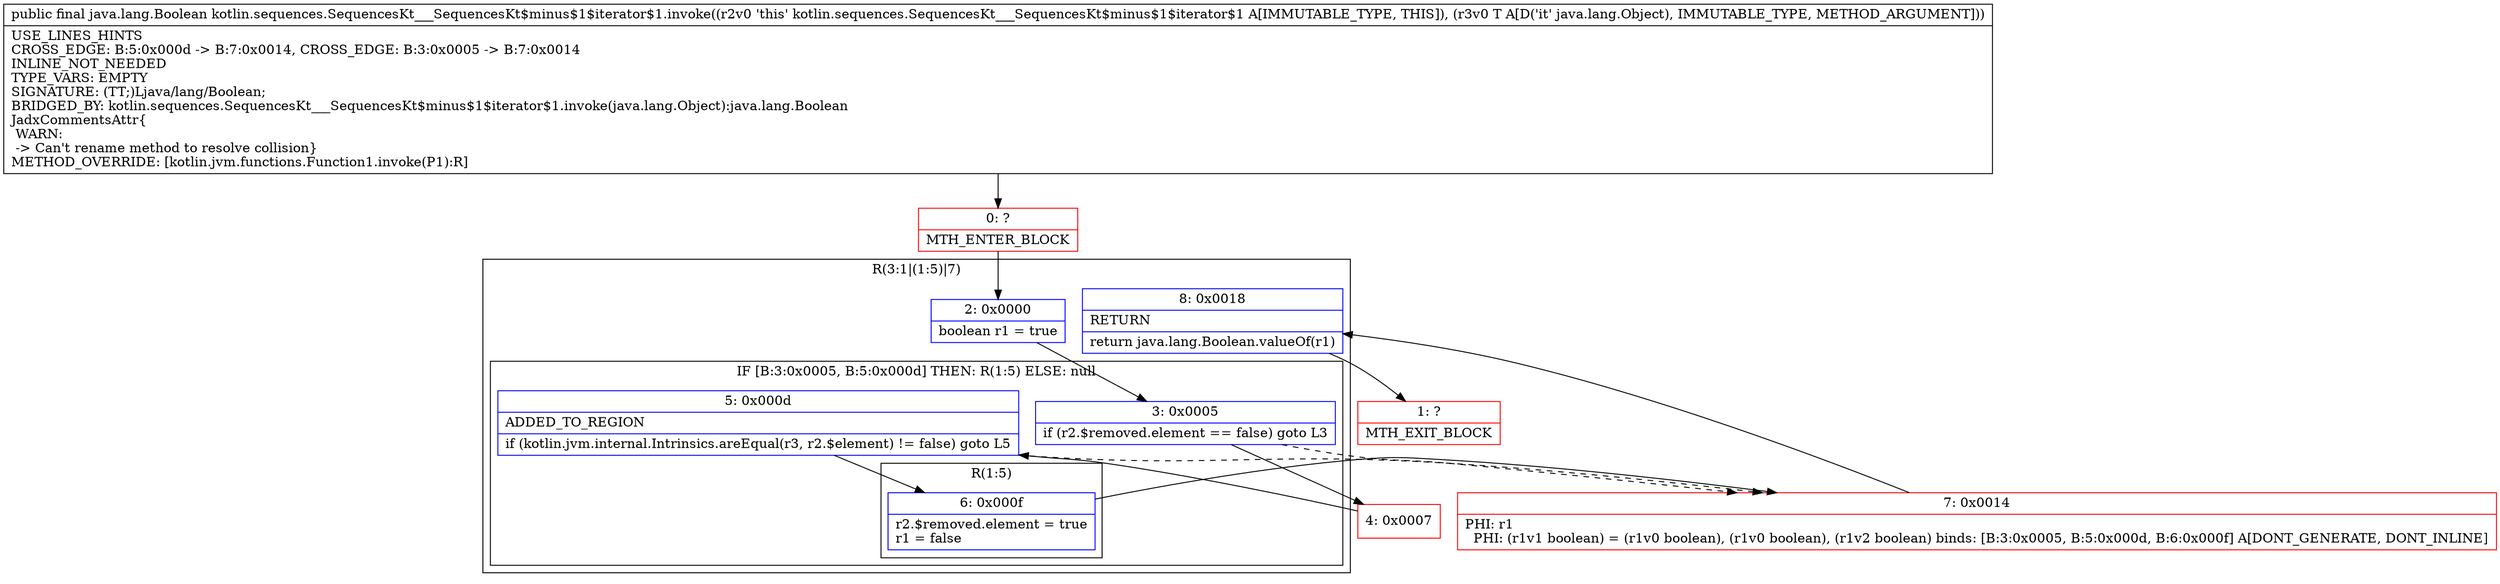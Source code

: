 digraph "CFG forkotlin.sequences.SequencesKt___SequencesKt$minus$1$iterator$1.invoke(Ljava\/lang\/Object;)Ljava\/lang\/Boolean;" {
subgraph cluster_Region_2121173991 {
label = "R(3:1|(1:5)|7)";
node [shape=record,color=blue];
Node_2 [shape=record,label="{2\:\ 0x0000|boolean r1 = true\l}"];
subgraph cluster_IfRegion_2056857118 {
label = "IF [B:3:0x0005, B:5:0x000d] THEN: R(1:5) ELSE: null";
node [shape=record,color=blue];
Node_3 [shape=record,label="{3\:\ 0x0005|if (r2.$removed.element == false) goto L3\l}"];
Node_5 [shape=record,label="{5\:\ 0x000d|ADDED_TO_REGION\l|if (kotlin.jvm.internal.Intrinsics.areEqual(r3, r2.$element) != false) goto L5\l}"];
subgraph cluster_Region_984667892 {
label = "R(1:5)";
node [shape=record,color=blue];
Node_6 [shape=record,label="{6\:\ 0x000f|r2.$removed.element = true\lr1 = false\l}"];
}
}
Node_8 [shape=record,label="{8\:\ 0x0018|RETURN\l|return java.lang.Boolean.valueOf(r1)\l}"];
}
Node_0 [shape=record,color=red,label="{0\:\ ?|MTH_ENTER_BLOCK\l}"];
Node_4 [shape=record,color=red,label="{4\:\ 0x0007}"];
Node_7 [shape=record,color=red,label="{7\:\ 0x0014|PHI: r1 \l  PHI: (r1v1 boolean) = (r1v0 boolean), (r1v0 boolean), (r1v2 boolean) binds: [B:3:0x0005, B:5:0x000d, B:6:0x000f] A[DONT_GENERATE, DONT_INLINE]\l}"];
Node_1 [shape=record,color=red,label="{1\:\ ?|MTH_EXIT_BLOCK\l}"];
MethodNode[shape=record,label="{public final java.lang.Boolean kotlin.sequences.SequencesKt___SequencesKt$minus$1$iterator$1.invoke((r2v0 'this' kotlin.sequences.SequencesKt___SequencesKt$minus$1$iterator$1 A[IMMUTABLE_TYPE, THIS]), (r3v0 T A[D('it' java.lang.Object), IMMUTABLE_TYPE, METHOD_ARGUMENT]))  | USE_LINES_HINTS\lCROSS_EDGE: B:5:0x000d \-\> B:7:0x0014, CROSS_EDGE: B:3:0x0005 \-\> B:7:0x0014\lINLINE_NOT_NEEDED\lTYPE_VARS: EMPTY\lSIGNATURE: (TT;)Ljava\/lang\/Boolean;\lBRIDGED_BY: kotlin.sequences.SequencesKt___SequencesKt$minus$1$iterator$1.invoke(java.lang.Object):java.lang.Boolean\lJadxCommentsAttr\{\l WARN: \l \-\> Can't rename method to resolve collision\}\lMETHOD_OVERRIDE: [kotlin.jvm.functions.Function1.invoke(P1):R]\l}"];
MethodNode -> Node_0;Node_2 -> Node_3;
Node_3 -> Node_4;
Node_3 -> Node_7[style=dashed];
Node_5 -> Node_6;
Node_5 -> Node_7[style=dashed];
Node_6 -> Node_7;
Node_8 -> Node_1;
Node_0 -> Node_2;
Node_4 -> Node_5;
Node_7 -> Node_8;
}

